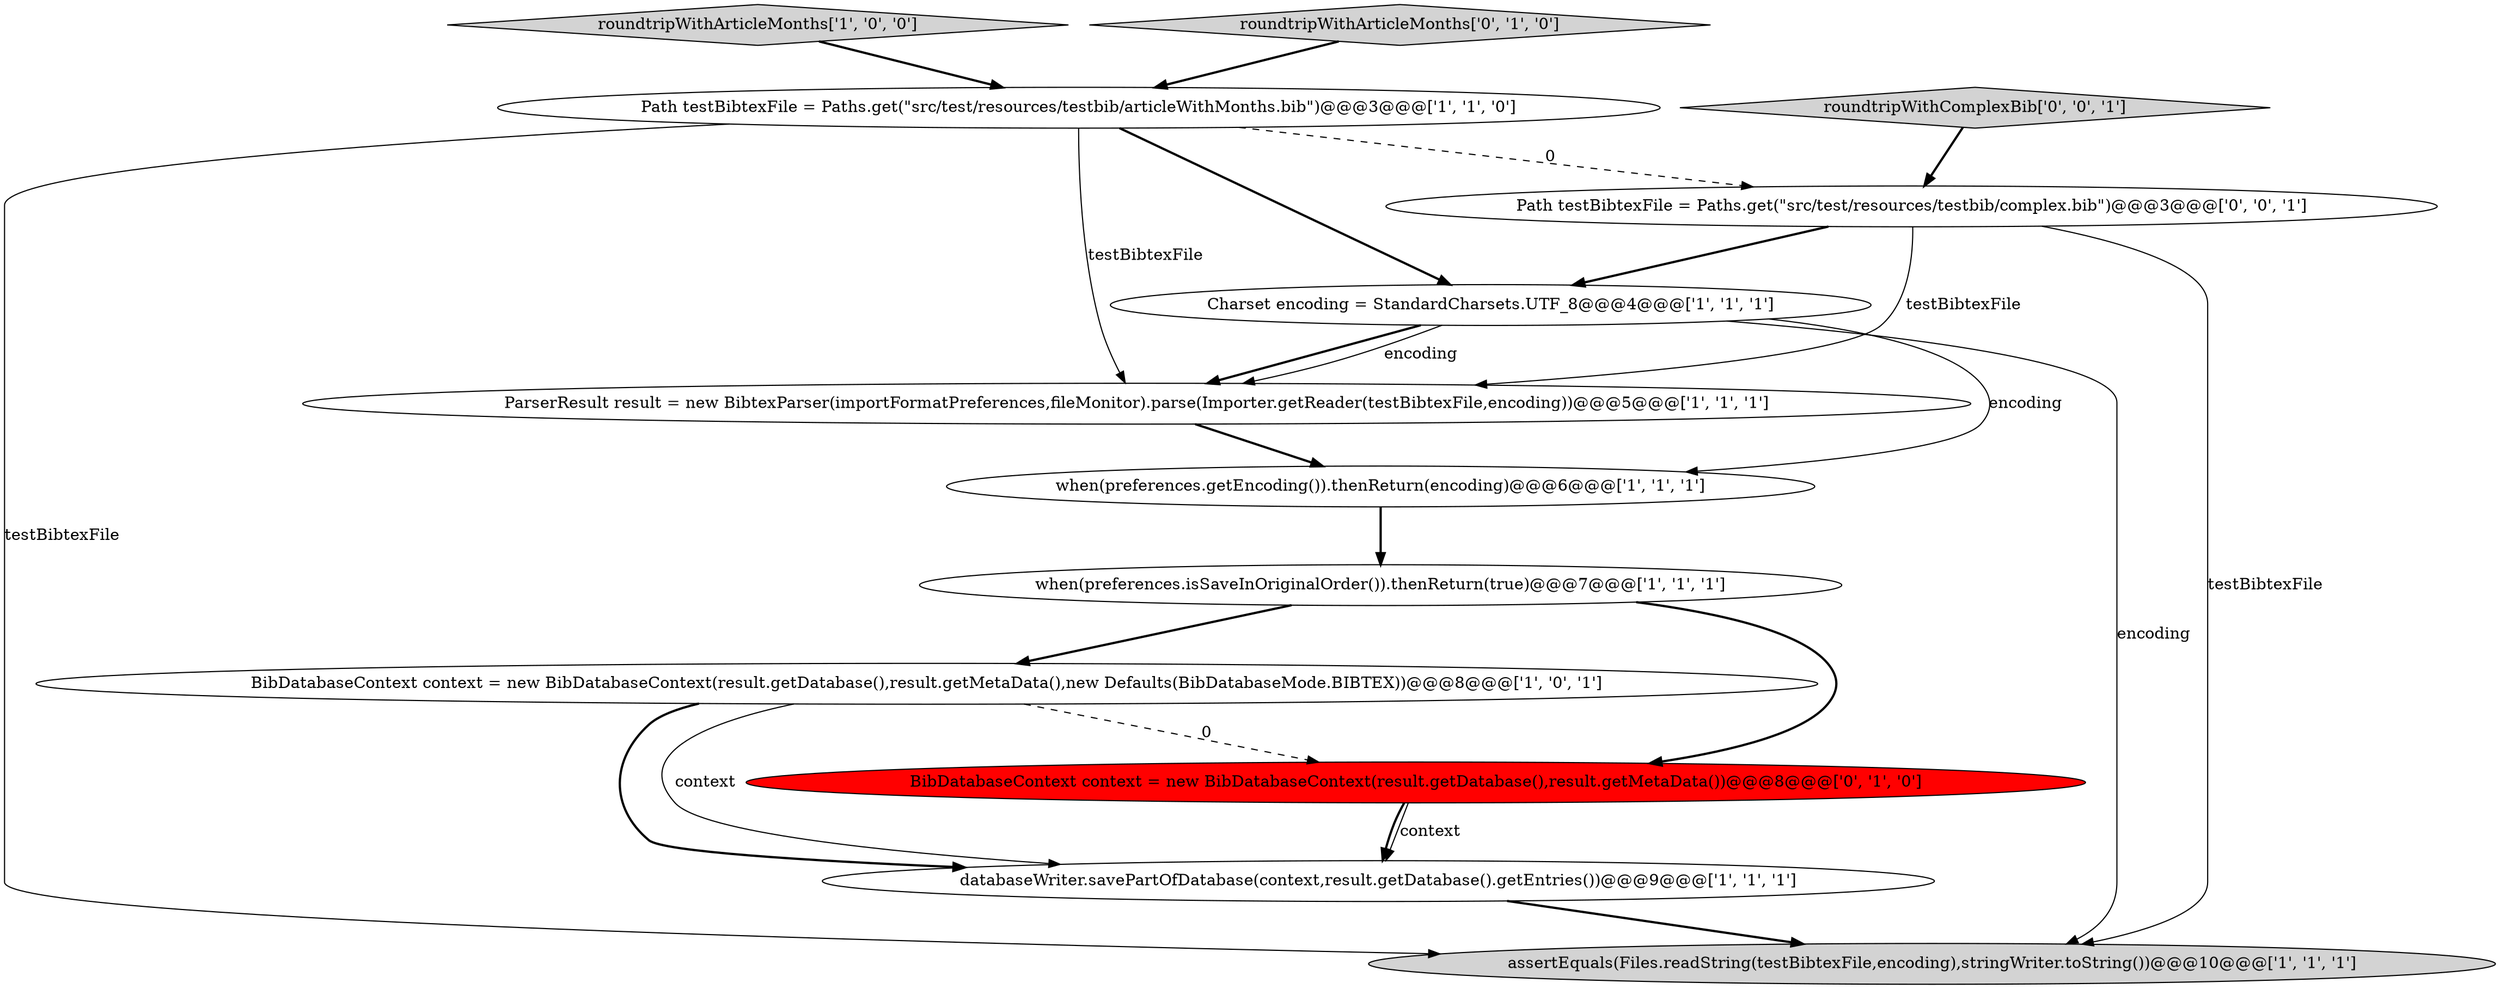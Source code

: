 digraph {
4 [style = filled, label = "ParserResult result = new BibtexParser(importFormatPreferences,fileMonitor).parse(Importer.getReader(testBibtexFile,encoding))@@@5@@@['1', '1', '1']", fillcolor = white, shape = ellipse image = "AAA0AAABBB1BBB"];
0 [style = filled, label = "Path testBibtexFile = Paths.get(\"src/test/resources/testbib/articleWithMonths.bib\")@@@3@@@['1', '1', '0']", fillcolor = white, shape = ellipse image = "AAA0AAABBB1BBB"];
8 [style = filled, label = "roundtripWithArticleMonths['1', '0', '0']", fillcolor = lightgray, shape = diamond image = "AAA0AAABBB1BBB"];
10 [style = filled, label = "roundtripWithArticleMonths['0', '1', '0']", fillcolor = lightgray, shape = diamond image = "AAA0AAABBB2BBB"];
2 [style = filled, label = "BibDatabaseContext context = new BibDatabaseContext(result.getDatabase(),result.getMetaData(),new Defaults(BibDatabaseMode.BIBTEX))@@@8@@@['1', '0', '1']", fillcolor = white, shape = ellipse image = "AAA0AAABBB1BBB"];
3 [style = filled, label = "assertEquals(Files.readString(testBibtexFile,encoding),stringWriter.toString())@@@10@@@['1', '1', '1']", fillcolor = lightgray, shape = ellipse image = "AAA0AAABBB1BBB"];
6 [style = filled, label = "databaseWriter.savePartOfDatabase(context,result.getDatabase().getEntries())@@@9@@@['1', '1', '1']", fillcolor = white, shape = ellipse image = "AAA0AAABBB1BBB"];
7 [style = filled, label = "Charset encoding = StandardCharsets.UTF_8@@@4@@@['1', '1', '1']", fillcolor = white, shape = ellipse image = "AAA0AAABBB1BBB"];
5 [style = filled, label = "when(preferences.isSaveInOriginalOrder()).thenReturn(true)@@@7@@@['1', '1', '1']", fillcolor = white, shape = ellipse image = "AAA0AAABBB1BBB"];
9 [style = filled, label = "BibDatabaseContext context = new BibDatabaseContext(result.getDatabase(),result.getMetaData())@@@8@@@['0', '1', '0']", fillcolor = red, shape = ellipse image = "AAA1AAABBB2BBB"];
1 [style = filled, label = "when(preferences.getEncoding()).thenReturn(encoding)@@@6@@@['1', '1', '1']", fillcolor = white, shape = ellipse image = "AAA0AAABBB1BBB"];
11 [style = filled, label = "roundtripWithComplexBib['0', '0', '1']", fillcolor = lightgray, shape = diamond image = "AAA0AAABBB3BBB"];
12 [style = filled, label = "Path testBibtexFile = Paths.get(\"src/test/resources/testbib/complex.bib\")@@@3@@@['0', '0', '1']", fillcolor = white, shape = ellipse image = "AAA0AAABBB3BBB"];
1->5 [style = bold, label=""];
6->3 [style = bold, label=""];
5->9 [style = bold, label=""];
2->6 [style = bold, label=""];
7->1 [style = solid, label="encoding"];
11->12 [style = bold, label=""];
7->4 [style = bold, label=""];
0->12 [style = dashed, label="0"];
12->7 [style = bold, label=""];
9->6 [style = bold, label=""];
9->6 [style = solid, label="context"];
0->7 [style = bold, label=""];
8->0 [style = bold, label=""];
2->6 [style = solid, label="context"];
5->2 [style = bold, label=""];
12->4 [style = solid, label="testBibtexFile"];
2->9 [style = dashed, label="0"];
10->0 [style = bold, label=""];
0->4 [style = solid, label="testBibtexFile"];
0->3 [style = solid, label="testBibtexFile"];
4->1 [style = bold, label=""];
12->3 [style = solid, label="testBibtexFile"];
7->4 [style = solid, label="encoding"];
7->3 [style = solid, label="encoding"];
}
